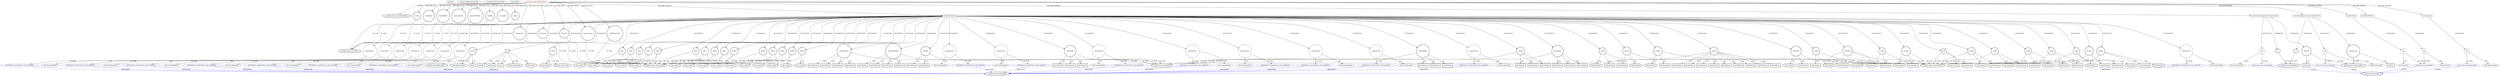 digraph {
baseInfo[graphId=4837,category="extension_graph",isAnonymous=false,possibleRelation=true]
frameworkRelatedTypesInfo[0="javafx.scene.layout.BorderPane"]
possibleCollaborationsInfo[0="4837~CLIENT_METHOD_DECLARATION-INSTANTIATION-~javafx.scene.layout.BorderPane ~javafx.event.EventHandler ~false~true",1="4837~CLIENT_METHOD_DECLARATION-INSTANTIATION-CLIENT_METHOD_DECLARATION-INSTANTIATION-~javafx.scene.layout.BorderPane ~javafx.concurrent.Task ~false~false",2="4837~CLIENT_METHOD_DECLARATION-INSTANTIATION-~javafx.scene.layout.BorderPane ~javafx.concurrent.Task ~false~false"]
locationInfo[projectName="wwtg99-POMA",filePath="/wwtg99-POMA/POMA-master/src/cn/edu/suda/gui/OverviewPane.java",contextSignature="OverviewPane",graphId="4837"]
0[label="cn.edu.suda.gui.OverviewPane",vertexType="ROOT_CLIENT_CLASS_DECLARATION",isFrameworkType=false,color=red]
1[label="javafx.scene.layout.BorderPane",vertexType="FRAMEWORK_CLASS_TYPE",isFrameworkType=true,peripheries=2]
2[label="corBox",vertexType="FIELD_DECLARATION",isFrameworkType=true,peripheries=2,shape=circle]
3[label="javafx.scene.layout.VBox",vertexType="FRAMEWORK_CLASS_TYPE",isFrameworkType=true,peripheries=2]
4[label="corLabel",vertexType="FIELD_DECLARATION",isFrameworkType=true,peripheries=2,shape=circle]
5[label="javafx.scene.control.Label",vertexType="FRAMEWORK_CLASS_TYPE",isFrameworkType=true,peripheries=2]
6[label="dsGeneBox",vertexType="FIELD_DECLARATION",isFrameworkType=true,peripheries=2,shape=circle]
8[label="dsmiRNABox",vertexType="FIELD_DECLARATION",isFrameworkType=true,peripheries=2,shape=circle]
10[label="geneTestLabel",vertexType="FIELD_DECLARATION",isFrameworkType=true,peripheries=2,shape=circle]
12[label="inputGeneBox",vertexType="FIELD_DECLARATION",isFrameworkType=true,peripheries=2,shape=circle]
14[label="inputmiRNABox",vertexType="FIELD_DECLARATION",isFrameworkType=true,peripheries=2,shape=circle]
16[label="interBox",vertexType="FIELD_DECLARATION",isFrameworkType=true,peripheries=2,shape=circle]
18[label="miRNATestLabel",vertexType="FIELD_DECLARATION",isFrameworkType=true,peripheries=2,shape=circle]
20[label="overlapBox",vertexType="FIELD_DECLARATION",isFrameworkType=true,peripheries=2,shape=circle]
22[label="overlapLabel",vertexType="FIELD_DECLARATION",isFrameworkType=true,peripheries=2,shape=circle]
24[label="resBox",vertexType="FIELD_DECLARATION",isFrameworkType=true,peripheries=2,shape=circle]
26[label="testLabel",vertexType="FIELD_DECLARATION",isFrameworkType=true,peripheries=2,shape=circle]
28[label="void initController()",vertexType="CLIENT_METHOD_DECLARATION",isFrameworkType=false,shape=box]
29[label="inputGeneBox",vertexType="VARIABLE_EXPRESION",isFrameworkType=true,peripheries=2,shape=circle]
31[label="javafx.scene.layout.Pane",vertexType="FRAMEWORK_CLASS_TYPE",isFrameworkType=true,peripheries=2]
30[label="getChildren()",vertexType="INSIDE_CALL",isFrameworkType=true,peripheries=2,shape=box]
33[label="VAR1",vertexType="VARIABLE_EXPRESION",isFrameworkType=true,peripheries=2,shape=circle]
32[label="new Label()",vertexType="CONSTRUCTOR_CALL",isFrameworkType=true,peripheries=2]
35[label="inputmiRNABox",vertexType="VARIABLE_EXPRESION",isFrameworkType=true,peripheries=2,shape=circle]
36[label="getChildren()",vertexType="INSIDE_CALL",isFrameworkType=true,peripheries=2,shape=box]
39[label="VAR3",vertexType="VARIABLE_EXPRESION",isFrameworkType=true,peripheries=2,shape=circle]
38[label="new Label()",vertexType="CONSTRUCTOR_CALL",isFrameworkType=true,peripheries=2]
42[label="getChildren()",vertexType="INSIDE_CALL",isFrameworkType=true,peripheries=2,shape=box]
44[label="VAR5",vertexType="VARIABLE_EXPRESION",isFrameworkType=true,peripheries=2,shape=circle]
43[label="new Label()",vertexType="CONSTRUCTOR_CALL",isFrameworkType=true,peripheries=2]
47[label="getChildren()",vertexType="INSIDE_CALL",isFrameworkType=true,peripheries=2,shape=box]
49[label="VAR7",vertexType="VARIABLE_EXPRESION",isFrameworkType=true,peripheries=2,shape=circle]
48[label="new Label()",vertexType="CONSTRUCTOR_CALL",isFrameworkType=true,peripheries=2]
52[label="getChildren()",vertexType="INSIDE_CALL",isFrameworkType=true,peripheries=2,shape=box]
54[label="VAR9",vertexType="VARIABLE_EXPRESION",isFrameworkType=true,peripheries=2,shape=circle]
53[label="new Label()",vertexType="CONSTRUCTOR_CALL",isFrameworkType=true,peripheries=2]
57[label="getChildren()",vertexType="INSIDE_CALL",isFrameworkType=true,peripheries=2,shape=box]
59[label="VAR11",vertexType="VARIABLE_EXPRESION",isFrameworkType=true,peripheries=2,shape=circle]
58[label="new Label()",vertexType="CONSTRUCTOR_CALL",isFrameworkType=true,peripheries=2]
62[label="geneBt",vertexType="VARIABLE_EXPRESION",isFrameworkType=true,peripheries=2,shape=circle]
63[label="javafx.scene.control.Button",vertexType="FRAMEWORK_CLASS_TYPE",isFrameworkType=true,peripheries=2]
61[label="new Button()",vertexType="CONSTRUCTOR_CALL",isFrameworkType=true,peripheries=2]
65[label="setOnAction()",vertexType="INSIDE_CALL",isFrameworkType=true,peripheries=2,shape=box]
67[label="anonymous14",vertexType="VARIABLE_EXPRESION",isFrameworkType=false,shape=circle]
68[label="REFERENCE_ANONYMOUS_DECLARATION",vertexType="REFERENCE_ANONYMOUS_DECLARATION",isFrameworkType=false,color=blue]
69[label="javafx.event.EventHandler",vertexType="FRAMEWORK_INTERFACE_TYPE",isFrameworkType=true,peripheries=2]
66[label="new EventHandler()",vertexType="CONSTRUCTOR_CALL",isFrameworkType=false]
71[label="getChildren()",vertexType="INSIDE_CALL",isFrameworkType=true,peripheries=2,shape=box]
73[label="rnaBt",vertexType="VARIABLE_EXPRESION",isFrameworkType=true,peripheries=2,shape=circle]
72[label="new Button()",vertexType="CONSTRUCTOR_CALL",isFrameworkType=true,peripheries=2]
76[label="setOnAction()",vertexType="INSIDE_CALL",isFrameworkType=true,peripheries=2,shape=box]
78[label="anonymous18",vertexType="VARIABLE_EXPRESION",isFrameworkType=false,shape=circle]
79[label="REFERENCE_ANONYMOUS_DECLARATION",vertexType="REFERENCE_ANONYMOUS_DECLARATION",isFrameworkType=false,color=blue]
77[label="new EventHandler()",vertexType="CONSTRUCTOR_CALL",isFrameworkType=false]
82[label="getChildren()",vertexType="INSIDE_CALL",isFrameworkType=true,peripheries=2,shape=box]
83[label="interBox",vertexType="VARIABLE_EXPRESION",isFrameworkType=true,peripheries=2,shape=circle]
84[label="getChildren()",vertexType="INSIDE_CALL",isFrameworkType=true,peripheries=2,shape=box]
87[label="VAR21",vertexType="VARIABLE_EXPRESION",isFrameworkType=true,peripheries=2,shape=circle]
86[label="new Label()",vertexType="CONSTRUCTOR_CALL",isFrameworkType=true,peripheries=2]
90[label="interBt",vertexType="VARIABLE_EXPRESION",isFrameworkType=true,peripheries=2,shape=circle]
89[label="new Button()",vertexType="CONSTRUCTOR_CALL",isFrameworkType=true,peripheries=2]
93[label="setOnAction()",vertexType="INSIDE_CALL",isFrameworkType=true,peripheries=2,shape=box]
95[label="anonymous24",vertexType="VARIABLE_EXPRESION",isFrameworkType=false,shape=circle]
96[label="REFERENCE_ANONYMOUS_DECLARATION",vertexType="REFERENCE_ANONYMOUS_DECLARATION",isFrameworkType=false,color=blue]
94[label="new EventHandler()",vertexType="CONSTRUCTOR_CALL",isFrameworkType=false]
99[label="getChildren()",vertexType="INSIDE_CALL",isFrameworkType=true,peripheries=2,shape=box]
101[label="VAR26",vertexType="VARIABLE_EXPRESION",isFrameworkType=true,peripheries=2,shape=circle]
100[label="new Label()",vertexType="CONSTRUCTOR_CALL",isFrameworkType=true,peripheries=2]
103[label="dsGeneBox",vertexType="VARIABLE_EXPRESION",isFrameworkType=true,peripheries=2,shape=circle]
104[label="getChildren()",vertexType="INSIDE_CALL",isFrameworkType=true,peripheries=2,shape=box]
107[label="VAR28",vertexType="VARIABLE_EXPRESION",isFrameworkType=true,peripheries=2,shape=circle]
106[label="new Label()",vertexType="CONSTRUCTOR_CALL",isFrameworkType=true,peripheries=2]
109[label="dsmiRNABox",vertexType="VARIABLE_EXPRESION",isFrameworkType=true,peripheries=2,shape=circle]
110[label="getChildren()",vertexType="INSIDE_CALL",isFrameworkType=true,peripheries=2,shape=box]
113[label="tgeneBt",vertexType="VARIABLE_EXPRESION",isFrameworkType=true,peripheries=2,shape=circle]
112[label="new Button()",vertexType="CONSTRUCTOR_CALL",isFrameworkType=true,peripheries=2]
116[label="setOnAction()",vertexType="INSIDE_CALL",isFrameworkType=true,peripheries=2,shape=box]
118[label="anonymous32",vertexType="VARIABLE_EXPRESION",isFrameworkType=false,shape=circle]
119[label="REFERENCE_ANONYMOUS_DECLARATION",vertexType="REFERENCE_ANONYMOUS_DECLARATION",isFrameworkType=false,color=blue]
117[label="new EventHandler()",vertexType="CONSTRUCTOR_CALL",isFrameworkType=false]
122[label="getChildren()",vertexType="INSIDE_CALL",isFrameworkType=true,peripheries=2,shape=box]
124[label="exGeneBt",vertexType="VARIABLE_EXPRESION",isFrameworkType=true,peripheries=2,shape=circle]
123[label="new Button()",vertexType="CONSTRUCTOR_CALL",isFrameworkType=true,peripheries=2]
127[label="setOnAction()",vertexType="INSIDE_CALL",isFrameworkType=true,peripheries=2,shape=box]
129[label="anonymous36",vertexType="VARIABLE_EXPRESION",isFrameworkType=false,shape=circle]
130[label="REFERENCE_ANONYMOUS_DECLARATION",vertexType="REFERENCE_ANONYMOUS_DECLARATION",isFrameworkType=false,color=blue]
128[label="new EventHandler()",vertexType="CONSTRUCTOR_CALL",isFrameworkType=false]
133[label="getChildren()",vertexType="INSIDE_CALL",isFrameworkType=true,peripheries=2,shape=box]
135[label="trnaBt",vertexType="VARIABLE_EXPRESION",isFrameworkType=true,peripheries=2,shape=circle]
134[label="new Button()",vertexType="CONSTRUCTOR_CALL",isFrameworkType=true,peripheries=2]
138[label="setOnAction()",vertexType="INSIDE_CALL",isFrameworkType=true,peripheries=2,shape=box]
140[label="anonymous40",vertexType="VARIABLE_EXPRESION",isFrameworkType=false,shape=circle]
141[label="REFERENCE_ANONYMOUS_DECLARATION",vertexType="REFERENCE_ANONYMOUS_DECLARATION",isFrameworkType=false,color=blue]
139[label="new EventHandler()",vertexType="CONSTRUCTOR_CALL",isFrameworkType=false]
144[label="getChildren()",vertexType="INSIDE_CALL",isFrameworkType=true,peripheries=2,shape=box]
146[label="exRNABt",vertexType="VARIABLE_EXPRESION",isFrameworkType=true,peripheries=2,shape=circle]
145[label="new Button()",vertexType="CONSTRUCTOR_CALL",isFrameworkType=true,peripheries=2]
149[label="setOnAction()",vertexType="INSIDE_CALL",isFrameworkType=true,peripheries=2,shape=box]
151[label="anonymous44",vertexType="VARIABLE_EXPRESION",isFrameworkType=false,shape=circle]
152[label="REFERENCE_ANONYMOUS_DECLARATION",vertexType="REFERENCE_ANONYMOUS_DECLARATION",isFrameworkType=false,color=blue]
150[label="new EventHandler()",vertexType="CONSTRUCTOR_CALL",isFrameworkType=false]
155[label="getChildren()",vertexType="INSIDE_CALL",isFrameworkType=true,peripheries=2,shape=box]
157[label="VAR46",vertexType="VARIABLE_EXPRESION",isFrameworkType=true,peripheries=2,shape=circle]
156[label="new Label()",vertexType="CONSTRUCTOR_CALL",isFrameworkType=true,peripheries=2]
159[label="corBox",vertexType="VARIABLE_EXPRESION",isFrameworkType=true,peripheries=2,shape=circle]
160[label="getChildren()",vertexType="INSIDE_CALL",isFrameworkType=true,peripheries=2,shape=box]
163[label="corBt",vertexType="VARIABLE_EXPRESION",isFrameworkType=true,peripheries=2,shape=circle]
162[label="new Button()",vertexType="CONSTRUCTOR_CALL",isFrameworkType=true,peripheries=2]
166[label="setOnAction()",vertexType="INSIDE_CALL",isFrameworkType=true,peripheries=2,shape=box]
168[label="anonymous50",vertexType="VARIABLE_EXPRESION",isFrameworkType=false,shape=circle]
169[label="REFERENCE_ANONYMOUS_DECLARATION",vertexType="REFERENCE_ANONYMOUS_DECLARATION",isFrameworkType=false,color=blue]
167[label="new EventHandler()",vertexType="CONSTRUCTOR_CALL",isFrameworkType=false]
172[label="getChildren()",vertexType="INSIDE_CALL",isFrameworkType=true,peripheries=2,shape=box]
174[label="exCorBt",vertexType="VARIABLE_EXPRESION",isFrameworkType=true,peripheries=2,shape=circle]
173[label="new Button()",vertexType="CONSTRUCTOR_CALL",isFrameworkType=true,peripheries=2]
177[label="setOnAction()",vertexType="INSIDE_CALL",isFrameworkType=true,peripheries=2,shape=box]
179[label="anonymous54",vertexType="VARIABLE_EXPRESION",isFrameworkType=false,shape=circle]
180[label="REFERENCE_ANONYMOUS_DECLARATION",vertexType="REFERENCE_ANONYMOUS_DECLARATION",isFrameworkType=false,color=blue]
178[label="new EventHandler()",vertexType="CONSTRUCTOR_CALL",isFrameworkType=false]
183[label="getChildren()",vertexType="INSIDE_CALL",isFrameworkType=true,peripheries=2,shape=box]
185[label="VAR56",vertexType="VARIABLE_EXPRESION",isFrameworkType=true,peripheries=2,shape=circle]
184[label="new Label()",vertexType="CONSTRUCTOR_CALL",isFrameworkType=true,peripheries=2]
187[label="overlapBox",vertexType="VARIABLE_EXPRESION",isFrameworkType=true,peripheries=2,shape=circle]
188[label="getChildren()",vertexType="INSIDE_CALL",isFrameworkType=true,peripheries=2,shape=box]
191[label="olBt",vertexType="VARIABLE_EXPRESION",isFrameworkType=true,peripheries=2,shape=circle]
190[label="new Button()",vertexType="CONSTRUCTOR_CALL",isFrameworkType=true,peripheries=2]
194[label="setOnAction()",vertexType="INSIDE_CALL",isFrameworkType=true,peripheries=2,shape=box]
196[label="anonymous60",vertexType="VARIABLE_EXPRESION",isFrameworkType=false,shape=circle]
197[label="REFERENCE_ANONYMOUS_DECLARATION",vertexType="REFERENCE_ANONYMOUS_DECLARATION",isFrameworkType=false,color=blue]
195[label="new EventHandler()",vertexType="CONSTRUCTOR_CALL",isFrameworkType=false]
200[label="getChildren()",vertexType="INSIDE_CALL",isFrameworkType=true,peripheries=2,shape=box]
202[label="exolBt",vertexType="VARIABLE_EXPRESION",isFrameworkType=true,peripheries=2,shape=circle]
201[label="new Button()",vertexType="CONSTRUCTOR_CALL",isFrameworkType=true,peripheries=2]
205[label="setOnAction()",vertexType="INSIDE_CALL",isFrameworkType=true,peripheries=2,shape=box]
207[label="anonymous64",vertexType="VARIABLE_EXPRESION",isFrameworkType=false,shape=circle]
208[label="REFERENCE_ANONYMOUS_DECLARATION",vertexType="REFERENCE_ANONYMOUS_DECLARATION",isFrameworkType=false,color=blue]
206[label="new EventHandler()",vertexType="CONSTRUCTOR_CALL",isFrameworkType=false]
211[label="getChildren()",vertexType="INSIDE_CALL",isFrameworkType=true,peripheries=2,shape=box]
213[label="anaBt",vertexType="VARIABLE_EXPRESION",isFrameworkType=true,peripheries=2,shape=circle]
212[label="new Button()",vertexType="CONSTRUCTOR_CALL",isFrameworkType=true,peripheries=2]
216[label="setOnAction()",vertexType="INSIDE_CALL",isFrameworkType=true,peripheries=2,shape=box]
218[label="anonymous68",vertexType="VARIABLE_EXPRESION",isFrameworkType=false,shape=circle]
219[label="REFERENCE_ANONYMOUS_DECLARATION",vertexType="REFERENCE_ANONYMOUS_DECLARATION",isFrameworkType=false,color=blue]
217[label="new EventHandler()",vertexType="CONSTRUCTOR_CALL",isFrameworkType=false]
221[label="resBox",vertexType="VARIABLE_EXPRESION",isFrameworkType=true,peripheries=2,shape=circle]
222[label="getChildren()",vertexType="INSIDE_CALL",isFrameworkType=true,peripheries=2,shape=box]
225[label="getChildren()",vertexType="INSIDE_CALL",isFrameworkType=true,peripheries=2,shape=box]
227[label="VAR71",vertexType="VARIABLE_EXPRESION",isFrameworkType=true,peripheries=2,shape=circle]
226[label="new Label()",vertexType="CONSTRUCTOR_CALL",isFrameworkType=true,peripheries=2]
230[label="netBt",vertexType="VARIABLE_EXPRESION",isFrameworkType=true,peripheries=2,shape=circle]
229[label="new Button()",vertexType="CONSTRUCTOR_CALL",isFrameworkType=true,peripheries=2]
233[label="setOnAction()",vertexType="INSIDE_CALL",isFrameworkType=true,peripheries=2,shape=box]
235[label="anonymous74",vertexType="VARIABLE_EXPRESION",isFrameworkType=false,shape=circle]
236[label="REFERENCE_ANONYMOUS_DECLARATION",vertexType="REFERENCE_ANONYMOUS_DECLARATION",isFrameworkType=false,color=blue]
234[label="new EventHandler()",vertexType="CONSTRUCTOR_CALL",isFrameworkType=false]
239[label="loader",vertexType="VARIABLE_EXPRESION",isFrameworkType=true,peripheries=2,shape=circle]
240[label="javafx.fxml.FXMLLoader",vertexType="FRAMEWORK_CLASS_TYPE",isFrameworkType=true,peripheries=2]
238[label="new FXMLLoader()",vertexType="CONSTRUCTOR_CALL",isFrameworkType=true,peripheries=2]
242[label="load()",vertexType="INSIDE_CALL",isFrameworkType=true,peripheries=2,shape=box]
244[label="s",vertexType="VARIABLE_EXPRESION",isFrameworkType=true,peripheries=2,shape=circle]
245[label="javafx.stage.Stage",vertexType="FRAMEWORK_CLASS_TYPE",isFrameworkType=true,peripheries=2]
243[label="new Stage()",vertexType="CONSTRUCTOR_CALL",isFrameworkType=true,peripheries=2]
247[label="setTitle()",vertexType="INSIDE_CALL",isFrameworkType=true,peripheries=2,shape=box]
249[label="setScene()",vertexType="INSIDE_CALL",isFrameworkType=true,peripheries=2,shape=box]
251[label="VAR80",vertexType="VARIABLE_EXPRESION",isFrameworkType=true,peripheries=2,shape=circle]
252[label="javafx.scene.Scene",vertexType="FRAMEWORK_CLASS_TYPE",isFrameworkType=true,peripheries=2]
250[label="new Scene()",vertexType="CONSTRUCTOR_CALL",isFrameworkType=true,peripheries=2]
254[label="show()",vertexType="INSIDE_CALL",isFrameworkType=true,peripheries=2,shape=box]
256[label="getChildren()",vertexType="INSIDE_CALL",isFrameworkType=true,peripheries=2,shape=box]
258[label="getChildren()",vertexType="INSIDE_CALL",isFrameworkType=true,peripheries=2,shape=box]
260[label="VAR84",vertexType="VARIABLE_EXPRESION",isFrameworkType=true,peripheries=2,shape=circle]
259[label="new Label()",vertexType="CONSTRUCTOR_CALL",isFrameworkType=true,peripheries=2]
263[label="nodBt",vertexType="VARIABLE_EXPRESION",isFrameworkType=true,peripheries=2,shape=circle]
262[label="new Button()",vertexType="CONSTRUCTOR_CALL",isFrameworkType=true,peripheries=2]
266[label="setOnAction()",vertexType="INSIDE_CALL",isFrameworkType=true,peripheries=2,shape=box]
268[label="anonymous87",vertexType="VARIABLE_EXPRESION",isFrameworkType=false,shape=circle]
269[label="REFERENCE_ANONYMOUS_DECLARATION",vertexType="REFERENCE_ANONYMOUS_DECLARATION",isFrameworkType=false,color=blue]
267[label="new EventHandler()",vertexType="CONSTRUCTOR_CALL",isFrameworkType=false]
272[label="getChildren()",vertexType="INSIDE_CALL",isFrameworkType=true,peripheries=2,shape=box]
274[label="getChildren()",vertexType="INSIDE_CALL",isFrameworkType=true,peripheries=2,shape=box]
276[label="VAR90",vertexType="VARIABLE_EXPRESION",isFrameworkType=true,peripheries=2,shape=circle]
275[label="new Label()",vertexType="CONSTRUCTOR_CALL",isFrameworkType=true,peripheries=2]
279[label="wilBt",vertexType="VARIABLE_EXPRESION",isFrameworkType=true,peripheries=2,shape=circle]
278[label="new Button()",vertexType="CONSTRUCTOR_CALL",isFrameworkType=true,peripheries=2]
282[label="setOnAction()",vertexType="INSIDE_CALL",isFrameworkType=true,peripheries=2,shape=box]
284[label="anonymous93",vertexType="VARIABLE_EXPRESION",isFrameworkType=false,shape=circle]
285[label="REFERENCE_ANONYMOUS_DECLARATION",vertexType="REFERENCE_ANONYMOUS_DECLARATION",isFrameworkType=false,color=blue]
283[label="new EventHandler()",vertexType="CONSTRUCTOR_CALL",isFrameworkType=false]
288[label="getChildren()",vertexType="INSIDE_CALL",isFrameworkType=true,peripheries=2,shape=box]
290[label="getChildren()",vertexType="INSIDE_CALL",isFrameworkType=true,peripheries=2,shape=box]
292[label="VAR96",vertexType="VARIABLE_EXPRESION",isFrameworkType=true,peripheries=2,shape=circle]
291[label="new Label()",vertexType="CONSTRUCTOR_CALL",isFrameworkType=true,peripheries=2]
295[label="davidBt",vertexType="VARIABLE_EXPRESION",isFrameworkType=true,peripheries=2,shape=circle]
294[label="new Button()",vertexType="CONSTRUCTOR_CALL",isFrameworkType=true,peripheries=2]
298[label="setOnAction()",vertexType="INSIDE_CALL",isFrameworkType=true,peripheries=2,shape=box]
300[label="anonymous99",vertexType="VARIABLE_EXPRESION",isFrameworkType=false,shape=circle]
301[label="REFERENCE_ANONYMOUS_DECLARATION",vertexType="REFERENCE_ANONYMOUS_DECLARATION",isFrameworkType=false,color=blue]
299[label="new EventHandler()",vertexType="CONSTRUCTOR_CALL",isFrameworkType=false]
304[label="getChildren()",vertexType="INSIDE_CALL",isFrameworkType=true,peripheries=2,shape=box]
311[label="void doCorTest(javafx.event.ActionEvent)",vertexType="CLIENT_METHOD_DECLARATION",isFrameworkType=false,shape=box]
312[label="e",vertexType="PARAMETER_DECLARATION",isFrameworkType=true,peripheries=2]
313[label="javafx.event.ActionEvent",vertexType="FRAMEWORK_CLASS_TYPE",isFrameworkType=true,peripheries=2]
315[label="task",vertexType="VARIABLE_EXPRESION",isFrameworkType=false,shape=circle]
316[label="cn.edu.suda.core.CorrelateTask",vertexType="REFERENCE_CLIENT_CLASS_DECLARATION",isFrameworkType=false,color=blue]
317[label="javafx.concurrent.Task",vertexType="FRAMEWORK_CLASS_TYPE",isFrameworkType=true,peripheries=2]
314[label="new CorrelateTask()",vertexType="CONSTRUCTOR_CALL",isFrameworkType=false]
318[label="corLabel",vertexType="VARIABLE_EXPRESION",isFrameworkType=true,peripheries=2,shape=circle]
320[label="javafx.scene.control.Labeled",vertexType="FRAMEWORK_CLASS_TYPE",isFrameworkType=true,peripheries=2]
319[label="setText()",vertexType="INSIDE_CALL",isFrameworkType=true,peripheries=2,shape=box]
321[label="void doOverlap(javafx.event.ActionEvent)",vertexType="CLIENT_METHOD_DECLARATION",isFrameworkType=false,shape=box]
322[label="e",vertexType="PARAMETER_DECLARATION",isFrameworkType=true,peripheries=2]
325[label="task",vertexType="VARIABLE_EXPRESION",isFrameworkType=false,shape=circle]
326[label="cn.edu.suda.core.OverlapTask",vertexType="REFERENCE_CLIENT_CLASS_DECLARATION",isFrameworkType=false,color=blue]
324[label="new OverlapTask()",vertexType="CONSTRUCTOR_CALL",isFrameworkType=false]
328[label="overlapLabel",vertexType="VARIABLE_EXPRESION",isFrameworkType=true,peripheries=2,shape=circle]
329[label="setText()",vertexType="INSIDE_CALL",isFrameworkType=true,peripheries=2,shape=box]
341[label="void doTTest()",vertexType="CLIENT_METHOD_DECLARATION",isFrameworkType=false,shape=box]
343[label="task",vertexType="VARIABLE_EXPRESION",isFrameworkType=false,shape=circle]
344[label="cn.edu.suda.core.TestTask",vertexType="REFERENCE_CLIENT_CLASS_DECLARATION",isFrameworkType=false,color=blue]
342[label="new TestTask()",vertexType="CONSTRUCTOR_CALL",isFrameworkType=false]
346[label="void doLSOSSTest()",vertexType="CLIENT_METHOD_DECLARATION",isFrameworkType=false,shape=box]
348[label="task",vertexType="VARIABLE_EXPRESION",isFrameworkType=false,shape=circle]
347[label="new TestTask()",vertexType="CONSTRUCTOR_CALL",isFrameworkType=false]
350[label="void analyse()",vertexType="CLIENT_METHOD_DECLARATION",isFrameworkType=false,shape=box]
352[label="task",vertexType="VARIABLE_EXPRESION",isFrameworkType=false,shape=circle]
353[label="cn.edu.suda.core.AnalysisTask",vertexType="REFERENCE_CLIENT_CLASS_DECLARATION",isFrameworkType=false,color=blue]
351[label="new AnalysisTask()",vertexType="CONSTRUCTOR_CALL",isFrameworkType=false]
0->1[label="EXTEND",color=red]
0->2[label="DECLARE_FIELD"]
2->3[label="OF_TYPE"]
0->4[label="DECLARE_FIELD"]
4->5[label="OF_TYPE"]
0->6[label="DECLARE_FIELD"]
6->3[label="OF_TYPE"]
0->8[label="DECLARE_FIELD"]
8->3[label="OF_TYPE"]
0->10[label="DECLARE_FIELD"]
10->5[label="OF_TYPE"]
0->12[label="DECLARE_FIELD"]
12->3[label="OF_TYPE"]
0->14[label="DECLARE_FIELD"]
14->3[label="OF_TYPE"]
0->16[label="DECLARE_FIELD"]
16->3[label="OF_TYPE"]
0->18[label="DECLARE_FIELD"]
18->5[label="OF_TYPE"]
0->20[label="DECLARE_FIELD"]
20->3[label="OF_TYPE"]
0->22[label="DECLARE_FIELD"]
22->5[label="OF_TYPE"]
0->24[label="DECLARE_FIELD"]
24->3[label="OF_TYPE"]
0->26[label="DECLARE_FIELD"]
26->5[label="OF_TYPE"]
0->28[label="DECLARE_METHOD"]
28->29[label="INSTANTIATE"]
29->31[label="OF_TYPE"]
29->30[label="CALL"]
28->33[label="INSTANTIATE"]
33->5[label="OF_TYPE"]
33->32[label="CALL"]
28->35[label="INSTANTIATE"]
35->31[label="OF_TYPE"]
35->36[label="CALL"]
28->39[label="INSTANTIATE"]
39->5[label="OF_TYPE"]
39->38[label="CALL"]
29->42[label="CALL"]
28->44[label="INSTANTIATE"]
44->5[label="OF_TYPE"]
44->43[label="CALL"]
29->47[label="CALL"]
28->49[label="INSTANTIATE"]
49->5[label="OF_TYPE"]
49->48[label="CALL"]
35->52[label="CALL"]
28->54[label="INSTANTIATE"]
54->5[label="OF_TYPE"]
54->53[label="CALL"]
35->57[label="CALL"]
28->59[label="INSTANTIATE"]
59->5[label="OF_TYPE"]
59->58[label="CALL"]
28->62[label="INSTANTIATE"]
62->63[label="OF_TYPE"]
62->61[label="CALL"]
62->65[label="CALL"]
28->67[label="INSTANTIATE"]
68->69[label="IMPLEMENT",color=blue]
67->68[label="OF_TYPE"]
67->66[label="CALL"]
29->71[label="CALL"]
28->73[label="INSTANTIATE"]
73->63[label="OF_TYPE"]
73->72[label="CALL"]
73->76[label="CALL"]
28->78[label="INSTANTIATE"]
79->69[label="IMPLEMENT",color=blue]
78->79[label="OF_TYPE"]
78->77[label="CALL"]
35->82[label="CALL"]
28->83[label="INSTANTIATE"]
83->31[label="OF_TYPE"]
83->84[label="CALL"]
28->87[label="INSTANTIATE"]
87->5[label="OF_TYPE"]
87->86[label="CALL"]
28->90[label="INSTANTIATE"]
90->63[label="OF_TYPE"]
90->89[label="CALL"]
90->93[label="CALL"]
28->95[label="INSTANTIATE"]
96->69[label="IMPLEMENT",color=blue]
95->96[label="OF_TYPE"]
95->94[label="CALL"]
83->99[label="CALL"]
28->101[label="INSTANTIATE"]
101->5[label="OF_TYPE"]
101->100[label="CALL"]
28->103[label="INSTANTIATE"]
103->31[label="OF_TYPE"]
103->104[label="CALL"]
28->107[label="INSTANTIATE"]
107->5[label="OF_TYPE"]
107->106[label="CALL"]
28->109[label="INSTANTIATE"]
109->31[label="OF_TYPE"]
109->110[label="CALL"]
28->113[label="INSTANTIATE"]
113->63[label="OF_TYPE"]
113->112[label="CALL"]
113->116[label="CALL"]
28->118[label="INSTANTIATE"]
119->69[label="IMPLEMENT",color=blue]
118->119[label="OF_TYPE"]
118->117[label="CALL"]
103->122[label="CALL"]
28->124[label="INSTANTIATE"]
124->63[label="OF_TYPE"]
124->123[label="CALL"]
124->127[label="CALL"]
28->129[label="INSTANTIATE"]
130->69[label="IMPLEMENT",color=blue]
129->130[label="OF_TYPE"]
129->128[label="CALL"]
103->133[label="CALL"]
28->135[label="INSTANTIATE"]
135->63[label="OF_TYPE"]
135->134[label="CALL"]
135->138[label="CALL"]
28->140[label="INSTANTIATE"]
141->69[label="IMPLEMENT",color=blue]
140->141[label="OF_TYPE"]
140->139[label="CALL"]
109->144[label="CALL"]
28->146[label="INSTANTIATE"]
146->63[label="OF_TYPE"]
146->145[label="CALL"]
146->149[label="CALL"]
28->151[label="INSTANTIATE"]
152->69[label="IMPLEMENT",color=blue]
151->152[label="OF_TYPE"]
151->150[label="CALL"]
109->155[label="CALL"]
28->157[label="INSTANTIATE"]
157->5[label="OF_TYPE"]
157->156[label="CALL"]
28->159[label="INSTANTIATE"]
159->31[label="OF_TYPE"]
159->160[label="CALL"]
28->163[label="INSTANTIATE"]
163->63[label="OF_TYPE"]
163->162[label="CALL"]
163->166[label="CALL"]
28->168[label="INSTANTIATE"]
169->69[label="IMPLEMENT",color=blue]
168->169[label="OF_TYPE"]
168->167[label="CALL"]
159->172[label="CALL"]
28->174[label="INSTANTIATE"]
174->63[label="OF_TYPE"]
174->173[label="CALL"]
174->177[label="CALL"]
28->179[label="INSTANTIATE"]
180->69[label="IMPLEMENT",color=blue]
179->180[label="OF_TYPE"]
179->178[label="CALL"]
159->183[label="CALL"]
28->185[label="INSTANTIATE"]
185->5[label="OF_TYPE"]
185->184[label="CALL"]
28->187[label="INSTANTIATE"]
187->31[label="OF_TYPE"]
187->188[label="CALL"]
28->191[label="INSTANTIATE"]
191->63[label="OF_TYPE"]
191->190[label="CALL"]
191->194[label="CALL"]
28->196[label="INSTANTIATE"]
197->69[label="IMPLEMENT",color=blue]
196->197[label="OF_TYPE"]
196->195[label="CALL"]
187->200[label="CALL"]
28->202[label="INSTANTIATE"]
202->63[label="OF_TYPE"]
202->201[label="CALL"]
202->205[label="CALL"]
28->207[label="INSTANTIATE"]
208->69[label="IMPLEMENT",color=blue]
207->208[label="OF_TYPE"]
207->206[label="CALL"]
187->211[label="CALL"]
28->213[label="INSTANTIATE"]
213->63[label="OF_TYPE"]
213->212[label="CALL"]
213->216[label="CALL"]
28->218[label="INSTANTIATE"]
219->69[label="IMPLEMENT",color=blue]
218->219[label="OF_TYPE"]
218->217[label="CALL"]
28->221[label="INSTANTIATE"]
221->31[label="OF_TYPE"]
221->222[label="CALL"]
221->225[label="CALL"]
28->227[label="INSTANTIATE"]
227->5[label="OF_TYPE"]
227->226[label="CALL"]
28->230[label="INSTANTIATE"]
230->63[label="OF_TYPE"]
230->229[label="CALL"]
230->233[label="CALL"]
28->235[label="INSTANTIATE"]
236->69[label="IMPLEMENT",color=blue]
235->236[label="OF_TYPE"]
235->234[label="CALL"]
28->239[label="INSTANTIATE"]
239->240[label="OF_TYPE"]
239->238[label="CALL"]
239->242[label="CALL"]
28->244[label="INSTANTIATE"]
244->245[label="OF_TYPE"]
244->243[label="CALL"]
244->247[label="CALL"]
244->249[label="CALL"]
28->251[label="INSTANTIATE"]
251->252[label="OF_TYPE"]
251->250[label="CALL"]
244->254[label="CALL"]
221->256[label="CALL"]
221->258[label="CALL"]
28->260[label="INSTANTIATE"]
260->5[label="OF_TYPE"]
260->259[label="CALL"]
28->263[label="INSTANTIATE"]
263->63[label="OF_TYPE"]
263->262[label="CALL"]
263->266[label="CALL"]
28->268[label="INSTANTIATE"]
269->69[label="IMPLEMENT",color=blue]
268->269[label="OF_TYPE"]
268->267[label="CALL"]
221->272[label="CALL"]
221->274[label="CALL"]
28->276[label="INSTANTIATE"]
276->5[label="OF_TYPE"]
276->275[label="CALL"]
28->279[label="INSTANTIATE"]
279->63[label="OF_TYPE"]
279->278[label="CALL"]
279->282[label="CALL"]
28->284[label="INSTANTIATE"]
285->69[label="IMPLEMENT",color=blue]
284->285[label="OF_TYPE"]
284->283[label="CALL"]
221->288[label="CALL"]
221->290[label="CALL"]
28->292[label="INSTANTIATE"]
292->5[label="OF_TYPE"]
292->291[label="CALL"]
28->295[label="INSTANTIATE"]
295->63[label="OF_TYPE"]
295->294[label="CALL"]
295->298[label="CALL"]
28->300[label="INSTANTIATE"]
301->69[label="IMPLEMENT",color=blue]
300->301[label="OF_TYPE"]
300->299[label="CALL"]
221->304[label="CALL"]
0->311[label="DECLARE_METHOD"]
312->313[label="OF_TYPE"]
311->312[label="PARAMETER"]
311->315[label="INSTANTIATE"]
316->317[label="EXTEND",color=blue]
315->316[label="OF_TYPE"]
315->314[label="CALL"]
311->318[label="INSTANTIATE"]
318->320[label="OF_TYPE"]
318->319[label="CALL"]
0->321[label="DECLARE_METHOD"]
322->313[label="OF_TYPE"]
321->322[label="PARAMETER"]
321->325[label="INSTANTIATE"]
326->317[label="EXTEND",color=blue]
325->326[label="OF_TYPE"]
325->324[label="CALL"]
321->328[label="INSTANTIATE"]
328->320[label="OF_TYPE"]
328->329[label="CALL"]
0->341[label="DECLARE_METHOD"]
341->343[label="INSTANTIATE"]
344->317[label="EXTEND",color=blue]
343->344[label="OF_TYPE"]
343->342[label="CALL"]
0->346[label="DECLARE_METHOD"]
346->348[label="INSTANTIATE"]
348->344[label="OF_TYPE"]
348->347[label="CALL"]
0->350[label="DECLARE_METHOD"]
350->352[label="INSTANTIATE"]
353->317[label="EXTEND",color=blue]
352->353[label="OF_TYPE"]
352->351[label="CALL"]
}
